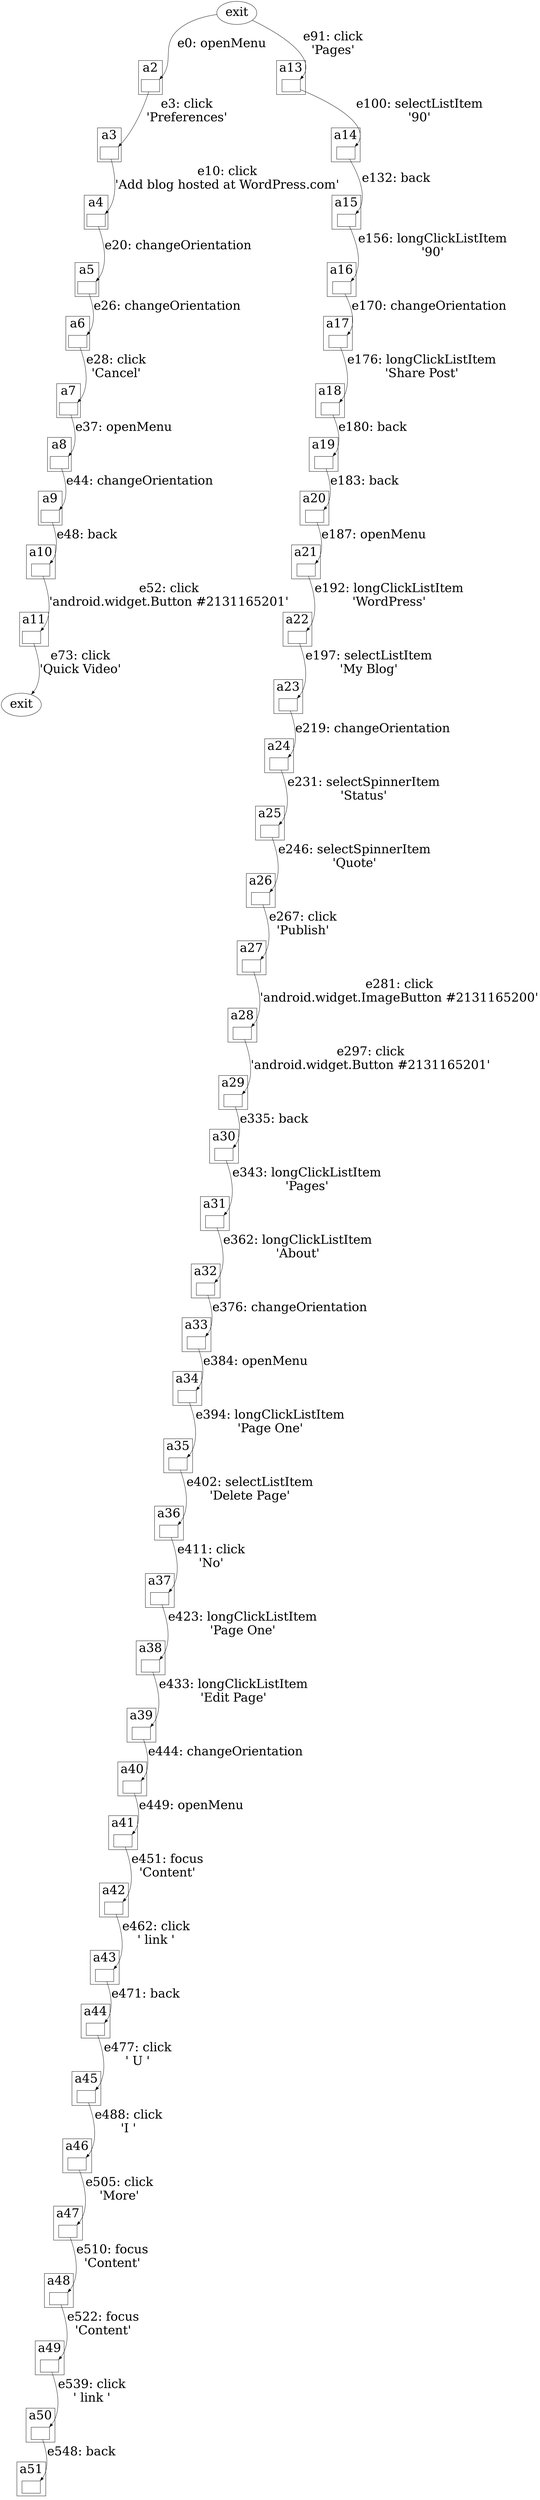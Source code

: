 digraph GuiTree {

	graph [nodesep=1, fontsize=36];
	node [fontsize=36];
	edge [fontsize=36, headport=ne];

## Edges

	a1 -> a2 [label="e0: openMenu"];
	a2 -> a3 [label="e3: click\n'Preferences'"];
	a3 -> a4 [label="e10: click\n'Add blog hosted at WordPress.com'"];
	a4 -> a5 [label="e20: changeOrientation"];
	a5 -> a6 [label="e26: changeOrientation"];
	a6 -> a7 [label="e28: click\n'Cancel'"];
	a7 -> a8 [label="e37: openMenu"];
	a8 -> a9 [label="e44: changeOrientation"];
	a9 -> a10 [label="e48: back"];
	a10 -> a11 [label="e52: click\n'android.widget.Button #2131165201'"];
	a11 -> a12 [label="e73: click\n'Quick Video'"];
	a1 -> a13 [label="e91: click\n'Pages'"];
	a13 -> a14 [label="e100: selectListItem\n'90'"];
	a14 -> a15 [label="e132: back"];
	a15 -> a16 [label="e156: longClickListItem\n'90'"];
	a16 -> a17 [label="e170: changeOrientation"];
	a17 -> a18 [label="e176: longClickListItem\n'Share Post'"];
	a18 -> a19 [label="e180: back"];
	a19 -> a20 [label="e183: back"];
	a20 -> a21 [label="e187: openMenu"];
	a21 -> a22 [label="e192: longClickListItem\n'WordPress'"];
	a22 -> a23 [label="e197: selectListItem\n'My Blog'"];
	a23 -> a24 [label="e219: changeOrientation"];
	a24 -> a25 [label="e231: selectSpinnerItem\n'Status'"];
	a25 -> a26 [label="e246: selectSpinnerItem\n'Quote'"];
	a26 -> a27 [label="e267: click\n'Publish'"];
	a27 -> a28 [label="e281: click\n'android.widget.ImageButton #2131165200'"];
	a28 -> a29 [label="e297: click\n'android.widget.Button #2131165201'"];
	a29 -> a30 [label="e335: back"];
	a30 -> a31 [label="e343: longClickListItem\n'Pages'"];
	a31 -> a32 [label="e362: longClickListItem\n'About'"];
	a32 -> a33 [label="e376: changeOrientation"];
	a33 -> a34 [label="e384: openMenu"];
	a34 -> a35 [label="e394: longClickListItem\n'Page One'"];
	a35 -> a36 [label="e402: selectListItem\n'Delete Page'"];
	a36 -> a37 [label="e411: click\n'No'"];
	a37 -> a38 [label="e423: longClickListItem\n'Page One'"];
	a38 -> a39 [label="e433: longClickListItem\n'Edit Page'"];
	a39 -> a40 [label="e444: changeOrientation"];
	a40 -> a41 [label="e449: openMenu"];
	a41 -> a42 [label="e451: focus\n'Content'"];
	a42 -> a43 [label="e462: click\n' link '"];
	a43 -> a44 [label="e471: back"];
	a44 -> a45 [label="e477: click\n' U '"];
	a45 -> a46 [label="e488: click\n'I '"];
	a46 -> a47 [label="e505: click\n'More'"];
	a47 -> a48 [label="e510: focus\n'Content'"];
	a48 -> a49 [label="e522: focus\n'Content'"];
	a49 -> a50 [label="e539: click\n' link '"];
	a50 -> a51 [label="e548: back"];

## Nodes

	a1 [label="exit"];

	subgraph cluster_a2{label="a2"; a2};
	a2 [label="", shapefile="a2.jpg"];

	subgraph cluster_a3{label="a3"; a3};
	a3 [label="", shapefile="a3.jpg"];

	subgraph cluster_a4{label="a4"; a4};
	a4 [label="", shapefile="a4.jpg"];

	subgraph cluster_a5{label="a5"; a5};
	a5 [label="", shapefile="a5.jpg"];

	subgraph cluster_a6{label="a6"; a6};
	a6 [label="", shapefile="a6.jpg"];

	subgraph cluster_a7{label="a7"; a7};
	a7 [label="", shapefile="a7.jpg"];

	subgraph cluster_a8{label="a8"; a8};
	a8 [label="", shapefile="a8.jpg"];

	subgraph cluster_a9{label="a9"; a9};
	a9 [label="", shapefile="a9.jpg"];

	subgraph cluster_a10{label="a10"; a10};
	a10 [label="", shapefile="a10.jpg"];

	subgraph cluster_a11{label="a11"; a11};
	a11 [label="", shapefile="a11.jpg"];

	a12 [label="exit"];

	subgraph cluster_a13{label="a13"; a13};
	a13 [label="", shapefile="a13.jpg"];

	subgraph cluster_a14{label="a14"; a14};
	a14 [label="", shapefile="a14.jpg"];

	subgraph cluster_a15{label="a15"; a15};
	a15 [label="", shapefile="a15.jpg"];

	subgraph cluster_a16{label="a16"; a16};
	a16 [label="", shapefile="a16.jpg"];

	subgraph cluster_a17{label="a17"; a17};
	a17 [label="", shapefile="a17.jpg"];

	subgraph cluster_a18{label="a18"; a18};
	a18 [label="", shapefile="a18.jpg"];

	subgraph cluster_a19{label="a19"; a19};
	a19 [label="", shapefile="a19.jpg"];

	subgraph cluster_a20{label="a20"; a20};
	a20 [label="", shapefile="a20.jpg"];

	subgraph cluster_a21{label="a21"; a21};
	a21 [label="", shapefile="a21.jpg"];

	subgraph cluster_a22{label="a22"; a22};
	a22 [label="", shapefile="a22.jpg"];

	subgraph cluster_a23{label="a23"; a23};
	a23 [label="", shapefile="a23.jpg"];

	subgraph cluster_a24{label="a24"; a24};
	a24 [label="", shapefile="a24.jpg"];

	subgraph cluster_a25{label="a25"; a25};
	a25 [label="", shapefile="a25.jpg"];

	subgraph cluster_a26{label="a26"; a26};
	a26 [label="", shapefile="a26.jpg"];

	subgraph cluster_a27{label="a27"; a27};
	a27 [label="", shapefile="a27.jpg"];

	subgraph cluster_a28{label="a28"; a28};
	a28 [label="", shapefile="a28.jpg"];

	subgraph cluster_a29{label="a29"; a29};
	a29 [label="", shapefile="a29.jpg"];

	subgraph cluster_a30{label="a30"; a30};
	a30 [label="", shapefile="a30.jpg"];

	subgraph cluster_a31{label="a31"; a31};
	a31 [label="", shapefile="a31.jpg"];

	subgraph cluster_a32{label="a32"; a32};
	a32 [label="", shapefile="a32.jpg"];

	subgraph cluster_a33{label="a33"; a33};
	a33 [label="", shapefile="a33.jpg"];

	subgraph cluster_a34{label="a34"; a34};
	a34 [label="", shapefile="a34.jpg"];

	subgraph cluster_a35{label="a35"; a35};
	a35 [label="", shapefile="a35.jpg"];

	subgraph cluster_a36{label="a36"; a36};
	a36 [label="", shapefile="a36.jpg"];

	subgraph cluster_a37{label="a37"; a37};
	a37 [label="", shapefile="a37.jpg"];

	subgraph cluster_a38{label="a38"; a38};
	a38 [label="", shapefile="a38.jpg"];

	subgraph cluster_a39{label="a39"; a39};
	a39 [label="", shapefile="a39.jpg"];

	subgraph cluster_a40{label="a40"; a40};
	a40 [label="", shapefile="a40.jpg"];

	subgraph cluster_a41{label="a41"; a41};
	a41 [label="", shapefile="a41.jpg"];

	subgraph cluster_a42{label="a42"; a42};
	a42 [label="", shapefile="a42.jpg"];

	subgraph cluster_a43{label="a43"; a43};
	a43 [label="", shapefile="a43.jpg"];

	subgraph cluster_a44{label="a44"; a44};
	a44 [label="", shapefile="a44.jpg"];

	subgraph cluster_a45{label="a45"; a45};
	a45 [label="", shapefile="a45.jpg"];

	subgraph cluster_a46{label="a46"; a46};
	a46 [label="", shapefile="a46.jpg"];

	subgraph cluster_a47{label="a47"; a47};
	a47 [label="", shapefile="a47.jpg"];

	subgraph cluster_a48{label="a48"; a48};
	a48 [label="", shapefile="a48.jpg"];

	subgraph cluster_a49{label="a49"; a49};
	a49 [label="", shapefile="a49.jpg"];

	subgraph cluster_a50{label="a50"; a50};
	a50 [label="", shapefile="a50.jpg"];

	subgraph cluster_a51{label="a51"; a51};
	a51 [label="", shapefile="a51.jpg"];

}
